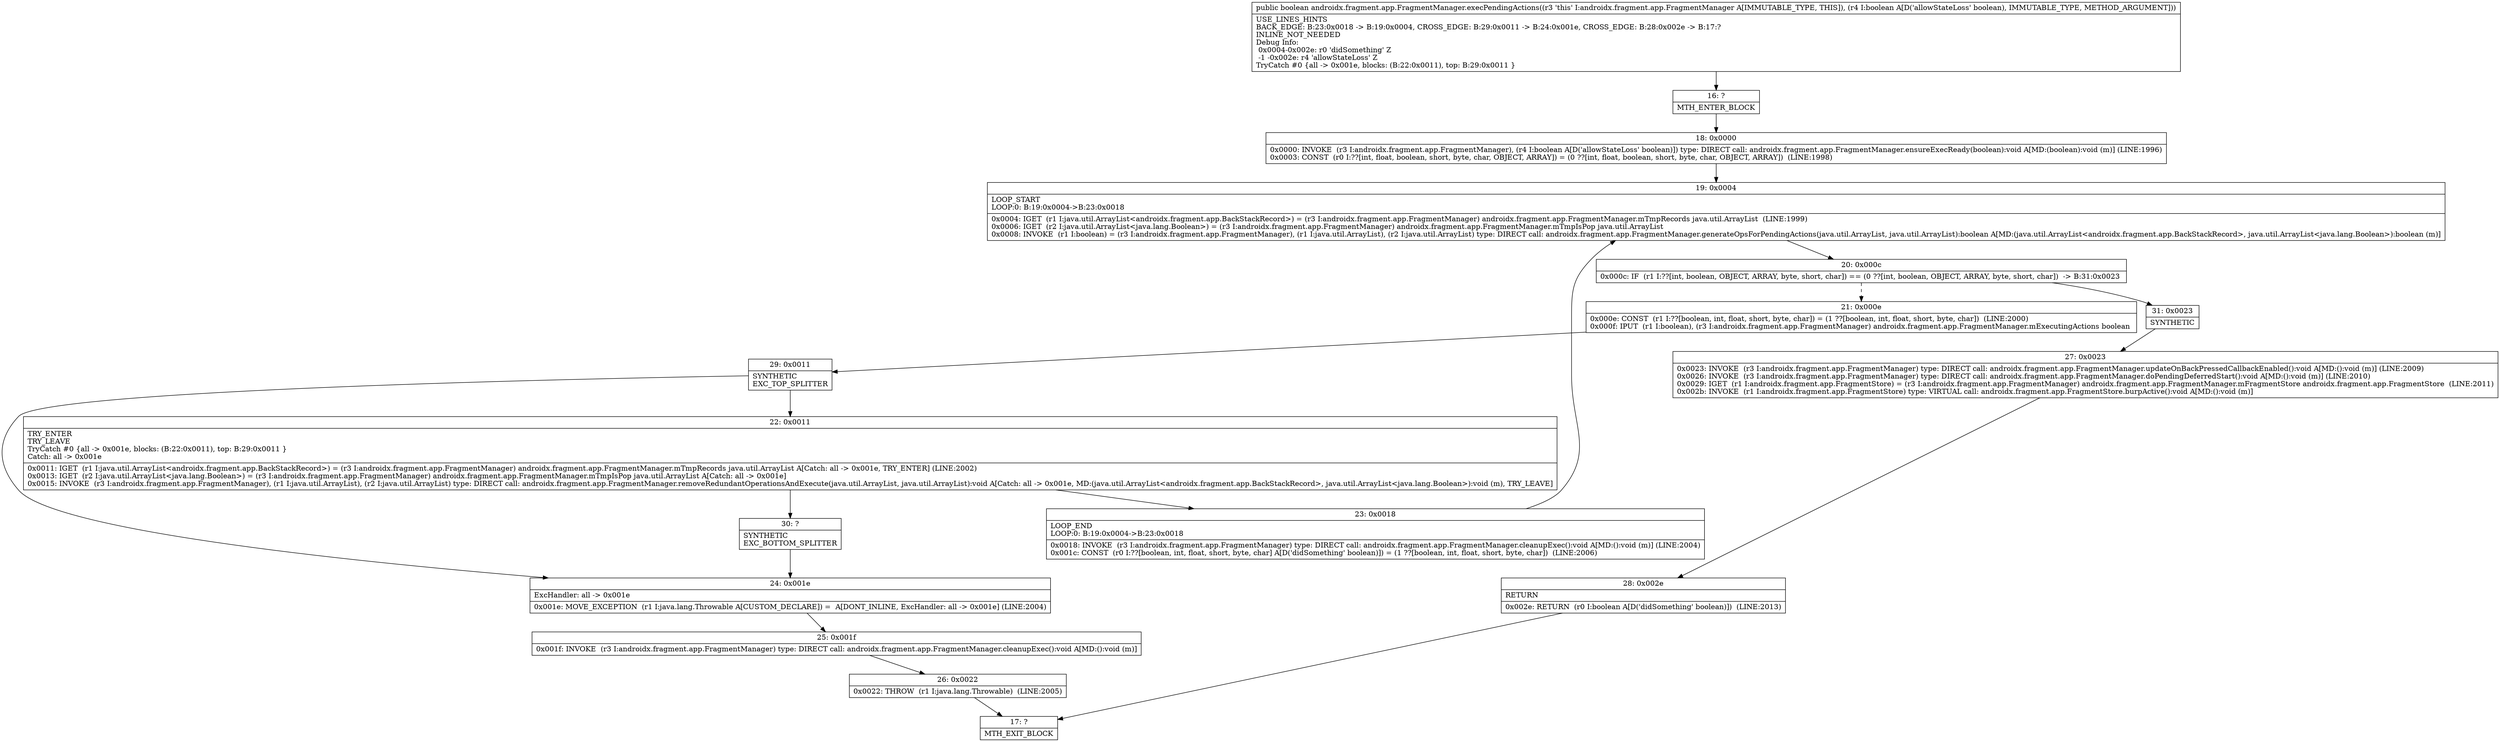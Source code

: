 digraph "CFG forandroidx.fragment.app.FragmentManager.execPendingActions(Z)Z" {
Node_16 [shape=record,label="{16\:\ ?|MTH_ENTER_BLOCK\l}"];
Node_18 [shape=record,label="{18\:\ 0x0000|0x0000: INVOKE  (r3 I:androidx.fragment.app.FragmentManager), (r4 I:boolean A[D('allowStateLoss' boolean)]) type: DIRECT call: androidx.fragment.app.FragmentManager.ensureExecReady(boolean):void A[MD:(boolean):void (m)] (LINE:1996)\l0x0003: CONST  (r0 I:??[int, float, boolean, short, byte, char, OBJECT, ARRAY]) = (0 ??[int, float, boolean, short, byte, char, OBJECT, ARRAY])  (LINE:1998)\l}"];
Node_19 [shape=record,label="{19\:\ 0x0004|LOOP_START\lLOOP:0: B:19:0x0004\-\>B:23:0x0018\l|0x0004: IGET  (r1 I:java.util.ArrayList\<androidx.fragment.app.BackStackRecord\>) = (r3 I:androidx.fragment.app.FragmentManager) androidx.fragment.app.FragmentManager.mTmpRecords java.util.ArrayList  (LINE:1999)\l0x0006: IGET  (r2 I:java.util.ArrayList\<java.lang.Boolean\>) = (r3 I:androidx.fragment.app.FragmentManager) androidx.fragment.app.FragmentManager.mTmpIsPop java.util.ArrayList \l0x0008: INVOKE  (r1 I:boolean) = (r3 I:androidx.fragment.app.FragmentManager), (r1 I:java.util.ArrayList), (r2 I:java.util.ArrayList) type: DIRECT call: androidx.fragment.app.FragmentManager.generateOpsForPendingActions(java.util.ArrayList, java.util.ArrayList):boolean A[MD:(java.util.ArrayList\<androidx.fragment.app.BackStackRecord\>, java.util.ArrayList\<java.lang.Boolean\>):boolean (m)]\l}"];
Node_20 [shape=record,label="{20\:\ 0x000c|0x000c: IF  (r1 I:??[int, boolean, OBJECT, ARRAY, byte, short, char]) == (0 ??[int, boolean, OBJECT, ARRAY, byte, short, char])  \-\> B:31:0x0023 \l}"];
Node_21 [shape=record,label="{21\:\ 0x000e|0x000e: CONST  (r1 I:??[boolean, int, float, short, byte, char]) = (1 ??[boolean, int, float, short, byte, char])  (LINE:2000)\l0x000f: IPUT  (r1 I:boolean), (r3 I:androidx.fragment.app.FragmentManager) androidx.fragment.app.FragmentManager.mExecutingActions boolean \l}"];
Node_29 [shape=record,label="{29\:\ 0x0011|SYNTHETIC\lEXC_TOP_SPLITTER\l}"];
Node_22 [shape=record,label="{22\:\ 0x0011|TRY_ENTER\lTRY_LEAVE\lTryCatch #0 \{all \-\> 0x001e, blocks: (B:22:0x0011), top: B:29:0x0011 \}\lCatch: all \-\> 0x001e\l|0x0011: IGET  (r1 I:java.util.ArrayList\<androidx.fragment.app.BackStackRecord\>) = (r3 I:androidx.fragment.app.FragmentManager) androidx.fragment.app.FragmentManager.mTmpRecords java.util.ArrayList A[Catch: all \-\> 0x001e, TRY_ENTER] (LINE:2002)\l0x0013: IGET  (r2 I:java.util.ArrayList\<java.lang.Boolean\>) = (r3 I:androidx.fragment.app.FragmentManager) androidx.fragment.app.FragmentManager.mTmpIsPop java.util.ArrayList A[Catch: all \-\> 0x001e]\l0x0015: INVOKE  (r3 I:androidx.fragment.app.FragmentManager), (r1 I:java.util.ArrayList), (r2 I:java.util.ArrayList) type: DIRECT call: androidx.fragment.app.FragmentManager.removeRedundantOperationsAndExecute(java.util.ArrayList, java.util.ArrayList):void A[Catch: all \-\> 0x001e, MD:(java.util.ArrayList\<androidx.fragment.app.BackStackRecord\>, java.util.ArrayList\<java.lang.Boolean\>):void (m), TRY_LEAVE]\l}"];
Node_23 [shape=record,label="{23\:\ 0x0018|LOOP_END\lLOOP:0: B:19:0x0004\-\>B:23:0x0018\l|0x0018: INVOKE  (r3 I:androidx.fragment.app.FragmentManager) type: DIRECT call: androidx.fragment.app.FragmentManager.cleanupExec():void A[MD:():void (m)] (LINE:2004)\l0x001c: CONST  (r0 I:??[boolean, int, float, short, byte, char] A[D('didSomething' boolean)]) = (1 ??[boolean, int, float, short, byte, char])  (LINE:2006)\l}"];
Node_30 [shape=record,label="{30\:\ ?|SYNTHETIC\lEXC_BOTTOM_SPLITTER\l}"];
Node_24 [shape=record,label="{24\:\ 0x001e|ExcHandler: all \-\> 0x001e\l|0x001e: MOVE_EXCEPTION  (r1 I:java.lang.Throwable A[CUSTOM_DECLARE]) =  A[DONT_INLINE, ExcHandler: all \-\> 0x001e] (LINE:2004)\l}"];
Node_25 [shape=record,label="{25\:\ 0x001f|0x001f: INVOKE  (r3 I:androidx.fragment.app.FragmentManager) type: DIRECT call: androidx.fragment.app.FragmentManager.cleanupExec():void A[MD:():void (m)]\l}"];
Node_26 [shape=record,label="{26\:\ 0x0022|0x0022: THROW  (r1 I:java.lang.Throwable)  (LINE:2005)\l}"];
Node_17 [shape=record,label="{17\:\ ?|MTH_EXIT_BLOCK\l}"];
Node_31 [shape=record,label="{31\:\ 0x0023|SYNTHETIC\l}"];
Node_27 [shape=record,label="{27\:\ 0x0023|0x0023: INVOKE  (r3 I:androidx.fragment.app.FragmentManager) type: DIRECT call: androidx.fragment.app.FragmentManager.updateOnBackPressedCallbackEnabled():void A[MD:():void (m)] (LINE:2009)\l0x0026: INVOKE  (r3 I:androidx.fragment.app.FragmentManager) type: DIRECT call: androidx.fragment.app.FragmentManager.doPendingDeferredStart():void A[MD:():void (m)] (LINE:2010)\l0x0029: IGET  (r1 I:androidx.fragment.app.FragmentStore) = (r3 I:androidx.fragment.app.FragmentManager) androidx.fragment.app.FragmentManager.mFragmentStore androidx.fragment.app.FragmentStore  (LINE:2011)\l0x002b: INVOKE  (r1 I:androidx.fragment.app.FragmentStore) type: VIRTUAL call: androidx.fragment.app.FragmentStore.burpActive():void A[MD:():void (m)]\l}"];
Node_28 [shape=record,label="{28\:\ 0x002e|RETURN\l|0x002e: RETURN  (r0 I:boolean A[D('didSomething' boolean)])  (LINE:2013)\l}"];
MethodNode[shape=record,label="{public boolean androidx.fragment.app.FragmentManager.execPendingActions((r3 'this' I:androidx.fragment.app.FragmentManager A[IMMUTABLE_TYPE, THIS]), (r4 I:boolean A[D('allowStateLoss' boolean), IMMUTABLE_TYPE, METHOD_ARGUMENT]))  | USE_LINES_HINTS\lBACK_EDGE: B:23:0x0018 \-\> B:19:0x0004, CROSS_EDGE: B:29:0x0011 \-\> B:24:0x001e, CROSS_EDGE: B:28:0x002e \-\> B:17:?\lINLINE_NOT_NEEDED\lDebug Info:\l  0x0004\-0x002e: r0 'didSomething' Z\l  \-1 \-0x002e: r4 'allowStateLoss' Z\lTryCatch #0 \{all \-\> 0x001e, blocks: (B:22:0x0011), top: B:29:0x0011 \}\l}"];
MethodNode -> Node_16;Node_16 -> Node_18;
Node_18 -> Node_19;
Node_19 -> Node_20;
Node_20 -> Node_21[style=dashed];
Node_20 -> Node_31;
Node_21 -> Node_29;
Node_29 -> Node_22;
Node_29 -> Node_24;
Node_22 -> Node_23;
Node_22 -> Node_30;
Node_23 -> Node_19;
Node_30 -> Node_24;
Node_24 -> Node_25;
Node_25 -> Node_26;
Node_26 -> Node_17;
Node_31 -> Node_27;
Node_27 -> Node_28;
Node_28 -> Node_17;
}

